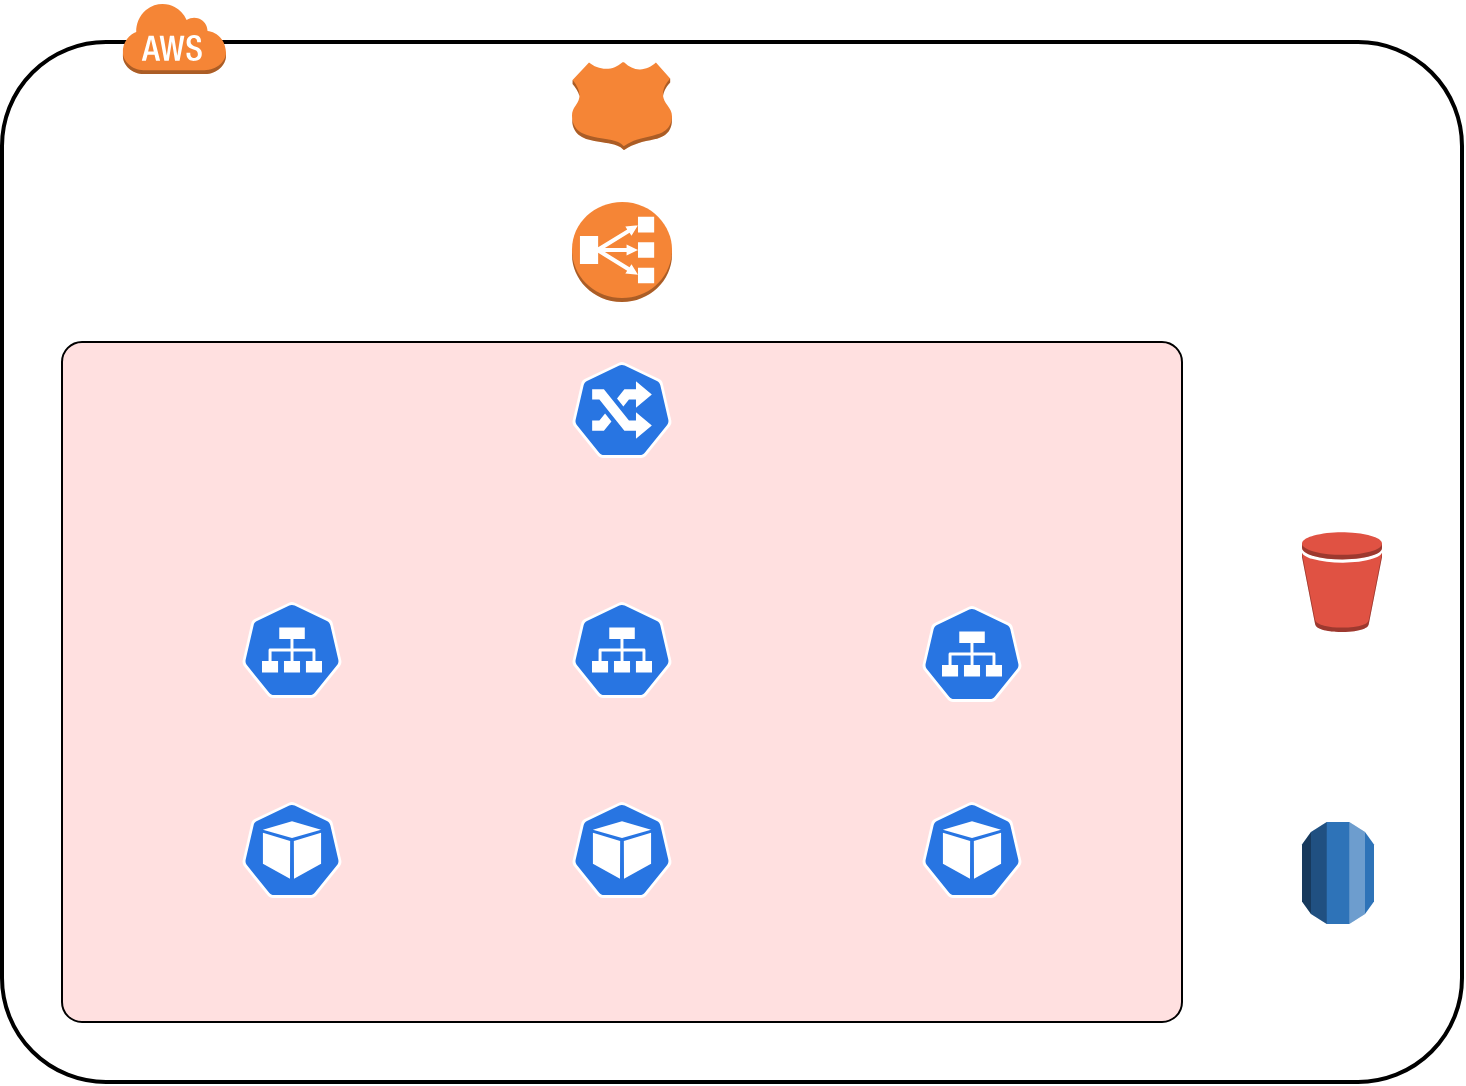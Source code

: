 <mxfile version="14.4.2" type="github">
  <diagram id="nLGvmhEnabeol0AA0Wa8" name="Page-1">
    <mxGraphModel dx="926" dy="556" grid="1" gridSize="10" guides="1" tooltips="1" connect="1" arrows="1" fold="1" page="1" pageScale="1" pageWidth="850" pageHeight="1100" math="0" shadow="0">
      <root>
        <mxCell id="0" />
        <mxCell id="1" parent="0" />
        <mxCell id="ySTdk2VYPAC3CAytviou-3" value="" style="rounded=1;arcSize=10;dashed=0;fillColor=none;gradientColor=none;strokeWidth=2;" vertex="1" parent="1">
          <mxGeometry x="80" y="280" width="730" height="520" as="geometry" />
        </mxCell>
        <mxCell id="ySTdk2VYPAC3CAytviou-6" value="" style="dashed=0;html=1;shape=mxgraph.aws3.cloud;fillColor=#F58536;gradientColor=none;dashed=0;" vertex="1" parent="1">
          <mxGeometry x="140" y="260" width="52" height="36" as="geometry" />
        </mxCell>
        <mxCell id="ySTdk2VYPAC3CAytviou-7" value="" style="outlineConnect=0;dashed=0;verticalLabelPosition=bottom;verticalAlign=top;align=center;html=1;shape=mxgraph.aws3.bucket;fillColor=#E05243;gradientColor=none;" vertex="1" parent="1">
          <mxGeometry x="730" y="525" width="40" height="50" as="geometry" />
        </mxCell>
        <mxCell id="ySTdk2VYPAC3CAytviou-8" value="" style="outlineConnect=0;dashed=0;verticalLabelPosition=bottom;verticalAlign=top;align=center;html=1;shape=mxgraph.aws3.rds;fillColor=#2E73B8;gradientColor=none;" vertex="1" parent="1">
          <mxGeometry x="730" y="670" width="36" height="51" as="geometry" />
        </mxCell>
        <mxCell id="ySTdk2VYPAC3CAytviou-14" value="" style="outlineConnect=0;dashed=0;verticalLabelPosition=bottom;verticalAlign=top;align=center;html=1;shape=mxgraph.aws3.classic_load_balancer;fillColor=#F58536;gradientColor=none;" vertex="1" parent="1">
          <mxGeometry x="365" y="360" width="50" height="50" as="geometry" />
        </mxCell>
        <mxCell id="ySTdk2VYPAC3CAytviou-16" value="" style="html=1;outlineConnect=0;whiteSpace=wrap;fillColor=#FFE0E0;shape=mxgraph.archimate3.application;archiType=rounded;" vertex="1" parent="1">
          <mxGeometry x="110" y="430" width="560" height="340" as="geometry" />
        </mxCell>
        <mxCell id="ySTdk2VYPAC3CAytviou-17" value="" style="outlineConnect=0;dashed=0;verticalLabelPosition=bottom;verticalAlign=top;align=center;html=1;shape=mxgraph.aws3.hosted_zone;fillColor=#F58536;gradientColor=none;" vertex="1" parent="1">
          <mxGeometry x="365" y="290" width="50" height="44" as="geometry" />
        </mxCell>
        <mxCell id="ySTdk2VYPAC3CAytviou-19" value="" style="html=1;dashed=0;whitespace=wrap;fillColor=#2875E2;strokeColor=#ffffff;points=[[0.005,0.63,0],[0.1,0.2,0],[0.9,0.2,0],[0.5,0,0],[0.995,0.63,0],[0.72,0.99,0],[0.5,1,0],[0.28,0.99,0]];shape=mxgraph.kubernetes.icon;prIcon=ing" vertex="1" parent="1">
          <mxGeometry x="365" y="440" width="50" height="48" as="geometry" />
        </mxCell>
        <mxCell id="ySTdk2VYPAC3CAytviou-20" value="" style="html=1;dashed=0;whitespace=wrap;fillColor=#2875E2;strokeColor=#ffffff;points=[[0.005,0.63,0],[0.1,0.2,0],[0.9,0.2,0],[0.5,0,0],[0.995,0.63,0],[0.72,0.99,0],[0.5,1,0],[0.28,0.99,0]];shape=mxgraph.kubernetes.icon;prIcon=svc" vertex="1" parent="1">
          <mxGeometry x="200" y="560" width="50" height="48" as="geometry" />
        </mxCell>
        <mxCell id="ySTdk2VYPAC3CAytviou-21" value="" style="html=1;dashed=0;whitespace=wrap;fillColor=#2875E2;strokeColor=#ffffff;points=[[0.005,0.63,0],[0.1,0.2,0],[0.9,0.2,0],[0.5,0,0],[0.995,0.63,0],[0.72,0.99,0],[0.5,1,0],[0.28,0.99,0]];shape=mxgraph.kubernetes.icon;prIcon=pod" vertex="1" parent="1">
          <mxGeometry x="200" y="660" width="50" height="48" as="geometry" />
        </mxCell>
        <mxCell id="ySTdk2VYPAC3CAytviou-22" value="" style="html=1;dashed=0;whitespace=wrap;fillColor=#2875E2;strokeColor=#ffffff;points=[[0.005,0.63,0],[0.1,0.2,0],[0.9,0.2,0],[0.5,0,0],[0.995,0.63,0],[0.72,0.99,0],[0.5,1,0],[0.28,0.99,0]];shape=mxgraph.kubernetes.icon;prIcon=pod" vertex="1" parent="1">
          <mxGeometry x="365" y="660" width="50" height="48" as="geometry" />
        </mxCell>
        <mxCell id="ySTdk2VYPAC3CAytviou-23" value="" style="html=1;dashed=0;whitespace=wrap;fillColor=#2875E2;strokeColor=#ffffff;points=[[0.005,0.63,0],[0.1,0.2,0],[0.9,0.2,0],[0.5,0,0],[0.995,0.63,0],[0.72,0.99,0],[0.5,1,0],[0.28,0.99,0]];shape=mxgraph.kubernetes.icon;prIcon=pod" vertex="1" parent="1">
          <mxGeometry x="540" y="660" width="50" height="48" as="geometry" />
        </mxCell>
        <mxCell id="ySTdk2VYPAC3CAytviou-24" value="" style="html=1;dashed=0;whitespace=wrap;fillColor=#2875E2;strokeColor=#ffffff;points=[[0.005,0.63,0],[0.1,0.2,0],[0.9,0.2,0],[0.5,0,0],[0.995,0.63,0],[0.72,0.99,0],[0.5,1,0],[0.28,0.99,0]];shape=mxgraph.kubernetes.icon;prIcon=svc" vertex="1" parent="1">
          <mxGeometry x="365" y="560" width="50" height="48" as="geometry" />
        </mxCell>
        <mxCell id="ySTdk2VYPAC3CAytviou-25" value="" style="html=1;dashed=0;whitespace=wrap;fillColor=#2875E2;strokeColor=#ffffff;points=[[0.005,0.63,0],[0.1,0.2,0],[0.9,0.2,0],[0.5,0,0],[0.995,0.63,0],[0.72,0.99,0],[0.5,1,0],[0.28,0.99,0]];shape=mxgraph.kubernetes.icon;prIcon=svc" vertex="1" parent="1">
          <mxGeometry x="540" y="562" width="50" height="48" as="geometry" />
        </mxCell>
      </root>
    </mxGraphModel>
  </diagram>
</mxfile>

